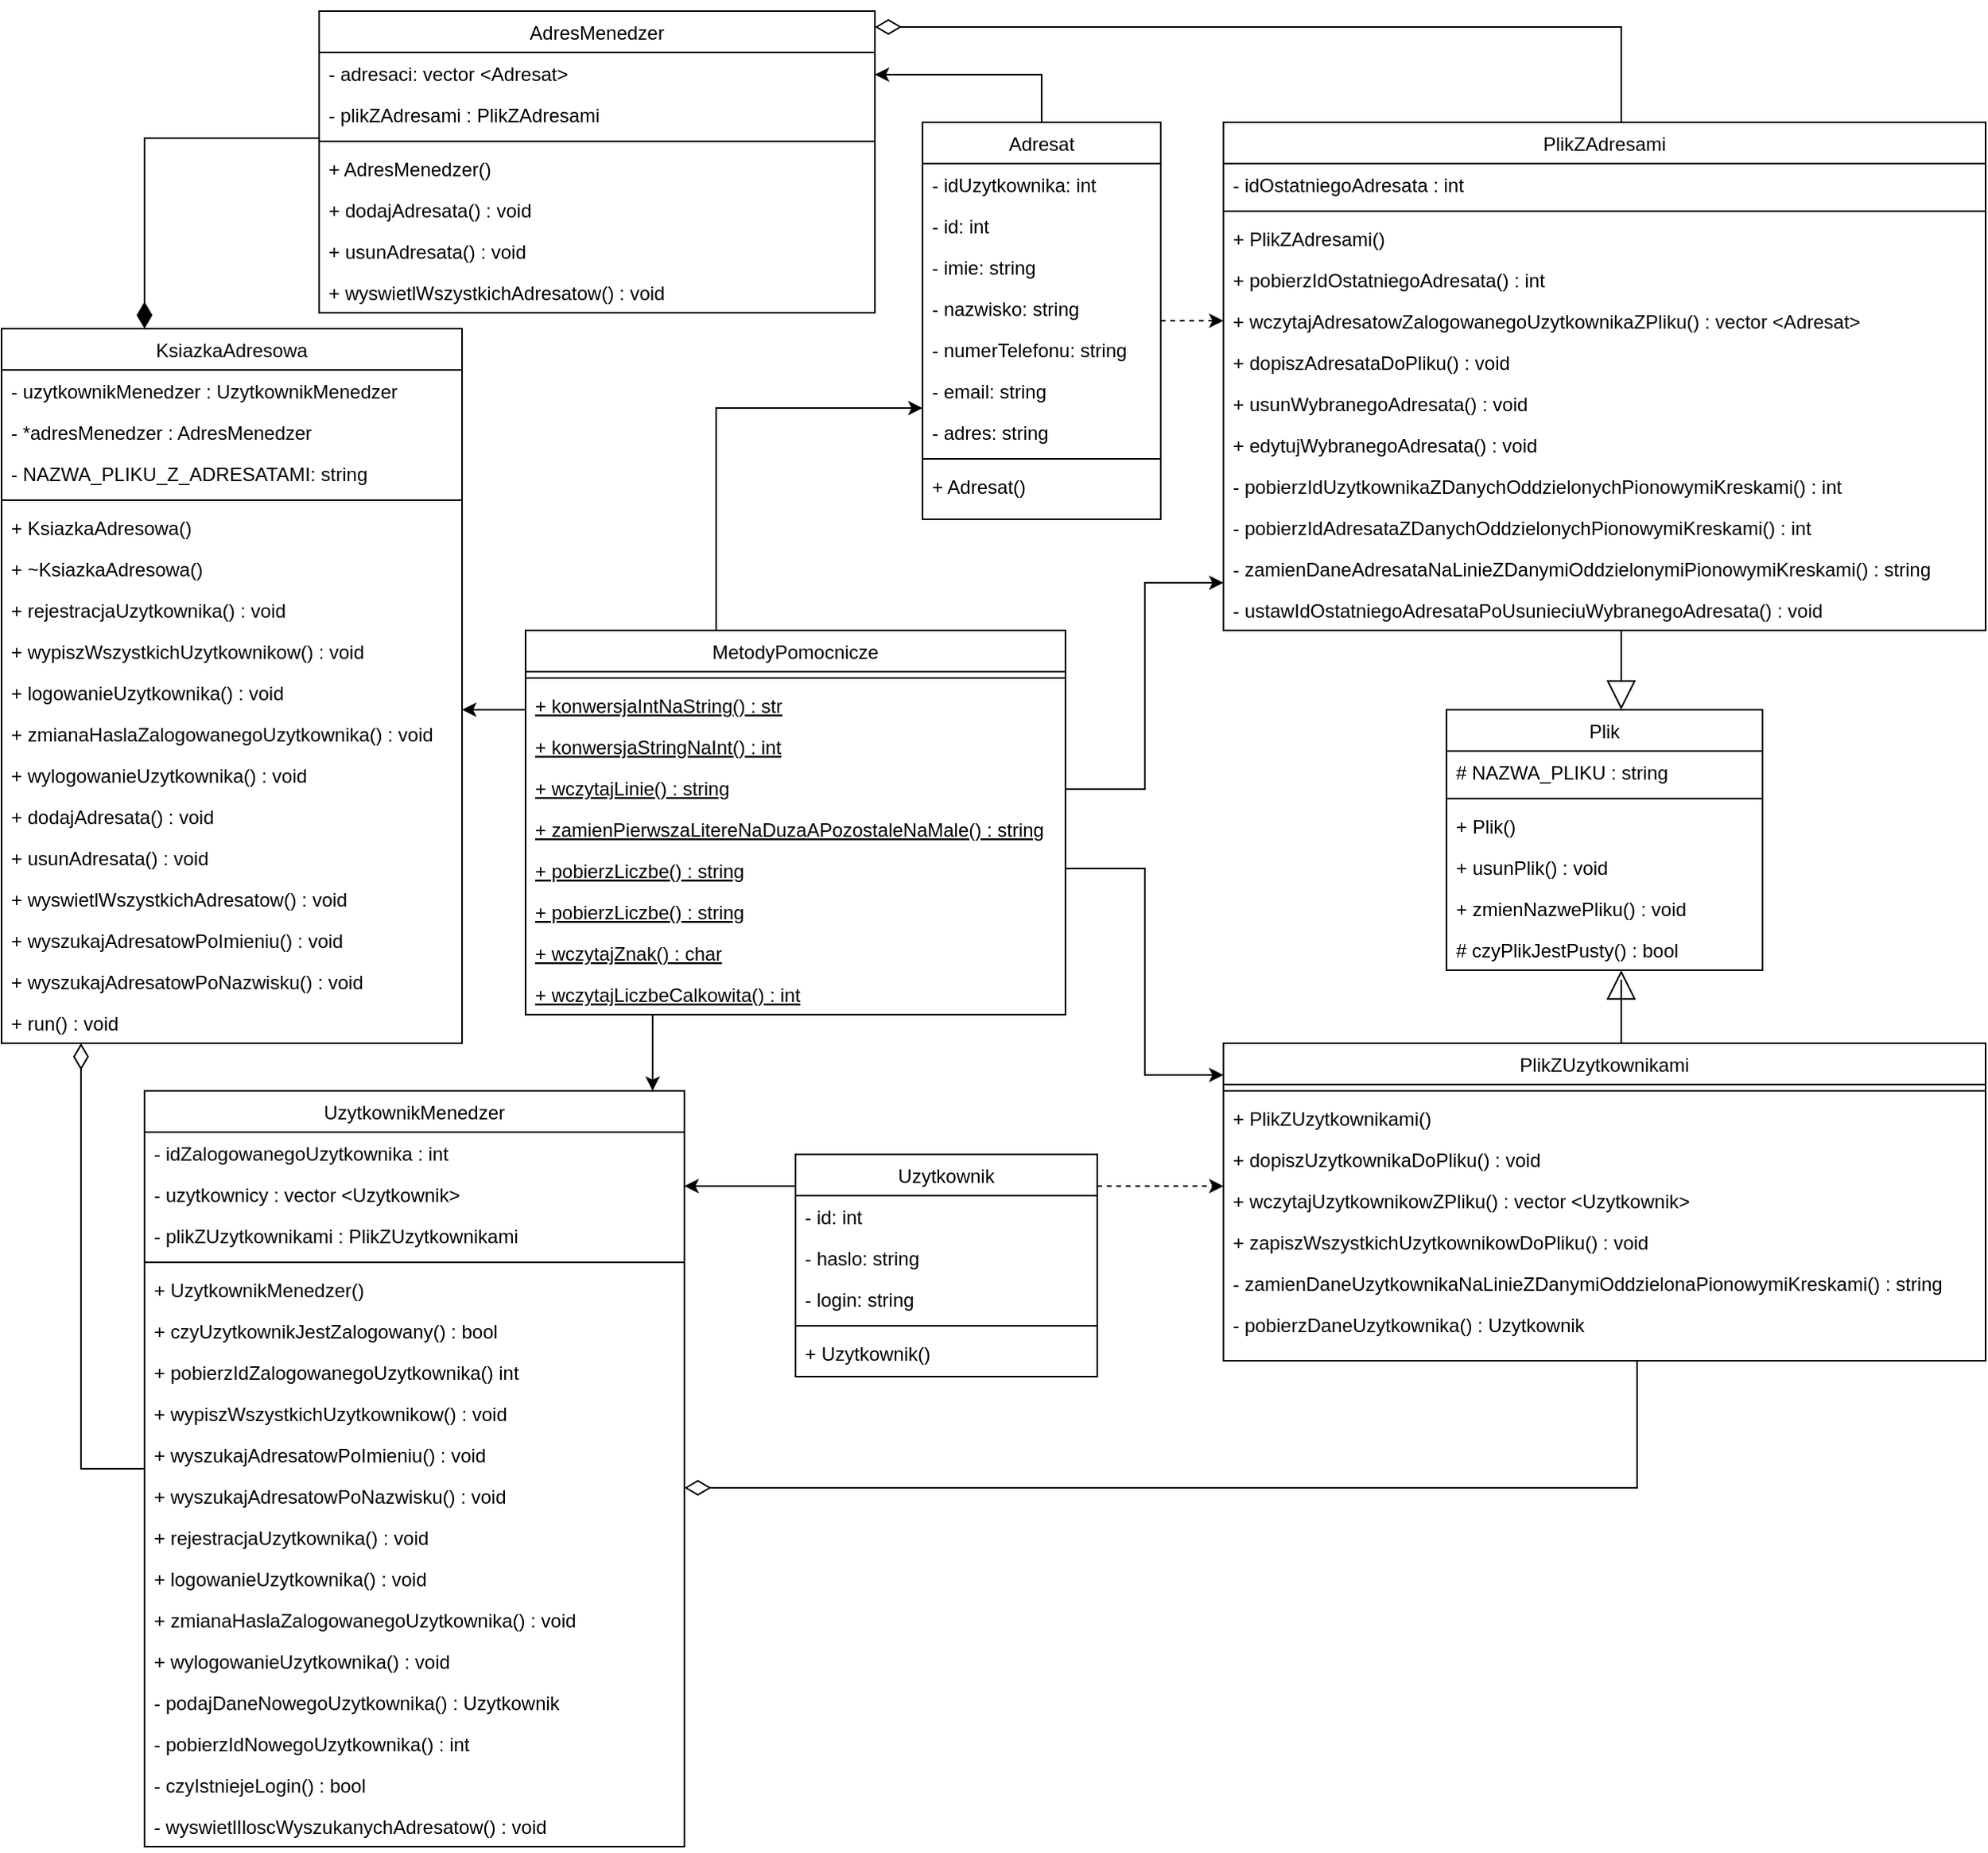 <mxfile version="14.5.1" type="device"><diagram id="C5RBs43oDa-KdzZeNtuy" name="Page-1"><mxGraphModel dx="1955" dy="967" grid="1" gridSize="10" guides="1" tooltips="1" connect="1" arrows="1" fold="1" page="1" pageScale="1" pageWidth="827" pageHeight="1169" math="0" shadow="0"><root><mxCell id="WIyWlLk6GJQsqaUBKTNV-0"/><mxCell id="WIyWlLk6GJQsqaUBKTNV-1" parent="WIyWlLk6GJQsqaUBKTNV-0"/><mxCell id="Km6GN2E5LRRyEJvWhzkC-21" value="UzytkownikMenedzer" style="swimlane;fontStyle=0;align=center;verticalAlign=top;childLayout=stackLayout;horizontal=1;startSize=26;horizontalStack=0;resizeParent=1;resizeLast=0;collapsible=1;marginBottom=0;rounded=0;shadow=0;strokeWidth=1;" parent="WIyWlLk6GJQsqaUBKTNV-1" vertex="1"><mxGeometry x="100" y="690" width="340" height="476" as="geometry"><mxRectangle x="230" y="140" width="160" height="26" as="alternateBounds"/></mxGeometry></mxCell><mxCell id="zkfFHV4jXpPFQw0GAbJ--1" value="- idZalogowanegoUzytkownika : int" style="text;align=left;verticalAlign=top;spacingLeft=4;spacingRight=4;overflow=hidden;rotatable=0;points=[[0,0.5],[1,0.5]];portConstraint=eastwest;" parent="Km6GN2E5LRRyEJvWhzkC-21" vertex="1"><mxGeometry y="26" width="340" height="26" as="geometry"/></mxCell><mxCell id="1iRT-LBFTpvdfOVooM7u-1" value="- uzytkownicy : vector &lt;Uzytkownik&gt;" style="text;align=left;verticalAlign=top;spacingLeft=4;spacingRight=4;overflow=hidden;rotatable=0;points=[[0,0.5],[1,0.5]];portConstraint=eastwest;rounded=0;shadow=0;html=0;" parent="Km6GN2E5LRRyEJvWhzkC-21" vertex="1"><mxGeometry y="52" width="340" height="26" as="geometry"/></mxCell><mxCell id="zkfFHV4jXpPFQw0GAbJ--3" value="- plikZUzytkownikami : PlikZUzytkownikami" style="text;align=left;verticalAlign=top;spacingLeft=4;spacingRight=4;overflow=hidden;rotatable=0;points=[[0,0.5],[1,0.5]];portConstraint=eastwest;rounded=0;shadow=0;html=0;" parent="Km6GN2E5LRRyEJvWhzkC-21" vertex="1"><mxGeometry y="78" width="340" height="26" as="geometry"/></mxCell><mxCell id="Km6GN2E5LRRyEJvWhzkC-25" value="" style="line;html=1;strokeWidth=1;align=left;verticalAlign=middle;spacingTop=-1;spacingLeft=3;spacingRight=3;rotatable=0;labelPosition=right;points=[];portConstraint=eastwest;" parent="Km6GN2E5LRRyEJvWhzkC-21" vertex="1"><mxGeometry y="104" width="340" height="8" as="geometry"/></mxCell><mxCell id="Lunw7o1wAbz_3K__9c-h-93" value="+ UzytkownikMenedzer()" style="text;align=left;verticalAlign=top;spacingLeft=4;spacingRight=4;overflow=hidden;rotatable=0;points=[[0,0.5],[1,0.5]];portConstraint=eastwest;" parent="Km6GN2E5LRRyEJvWhzkC-21" vertex="1"><mxGeometry y="112" width="340" height="26" as="geometry"/></mxCell><mxCell id="zkfFHV4jXpPFQw0GAbJ--5" value="+ czyUzytkownikJestZalogowany() : bool" style="text;align=left;verticalAlign=top;spacingLeft=4;spacingRight=4;overflow=hidden;rotatable=0;points=[[0,0.5],[1,0.5]];portConstraint=eastwest;" parent="Km6GN2E5LRRyEJvWhzkC-21" vertex="1"><mxGeometry y="138" width="340" height="26" as="geometry"/></mxCell><mxCell id="1iRT-LBFTpvdfOVooM7u-2" value="+ pobierzIdZalogowanegoUzytkownika() int" style="text;align=left;verticalAlign=top;spacingLeft=4;spacingRight=4;overflow=hidden;rotatable=0;points=[[0,0.5],[1,0.5]];portConstraint=eastwest;" parent="Km6GN2E5LRRyEJvWhzkC-21" vertex="1"><mxGeometry y="164" width="340" height="26" as="geometry"/></mxCell><mxCell id="Km6GN2E5LRRyEJvWhzkC-59" value="+ wypiszWszystkichUzytkownikow() : void" style="text;align=left;verticalAlign=top;spacingLeft=4;spacingRight=4;overflow=hidden;rotatable=0;points=[[0,0.5],[1,0.5]];portConstraint=eastwest;" parent="Km6GN2E5LRRyEJvWhzkC-21" vertex="1"><mxGeometry y="190" width="340" height="26" as="geometry"/></mxCell><mxCell id="kF9rCn7VRO3n5LcqnvVD-11" value="+ wyszukajAdresatowPoImieniu() : void" style="text;align=left;verticalAlign=top;spacingLeft=4;spacingRight=4;overflow=hidden;rotatable=0;points=[[0,0.5],[1,0.5]];portConstraint=eastwest;" parent="Km6GN2E5LRRyEJvWhzkC-21" vertex="1"><mxGeometry y="216" width="340" height="26" as="geometry"/></mxCell><mxCell id="kF9rCn7VRO3n5LcqnvVD-12" value="+ wyszukajAdresatowPoNazwisku() : void" style="text;align=left;verticalAlign=top;spacingLeft=4;spacingRight=4;overflow=hidden;rotatable=0;points=[[0,0.5],[1,0.5]];portConstraint=eastwest;" parent="Km6GN2E5LRRyEJvWhzkC-21" vertex="1"><mxGeometry y="242" width="340" height="26" as="geometry"/></mxCell><mxCell id="Lunw7o1wAbz_3K__9c-h-12" value="+ rejestracjaUzytkownika() : void" style="text;align=left;verticalAlign=top;spacingLeft=4;spacingRight=4;overflow=hidden;rotatable=0;points=[[0,0.5],[1,0.5]];portConstraint=eastwest;" parent="Km6GN2E5LRRyEJvWhzkC-21" vertex="1"><mxGeometry y="268" width="340" height="26" as="geometry"/></mxCell><mxCell id="Lunw7o1wAbz_3K__9c-h-13" value="+ logowanieUzytkownika() : void" style="text;align=left;verticalAlign=top;spacingLeft=4;spacingRight=4;overflow=hidden;rotatable=0;points=[[0,0.5],[1,0.5]];portConstraint=eastwest;" parent="Km6GN2E5LRRyEJvWhzkC-21" vertex="1"><mxGeometry y="294" width="340" height="26" as="geometry"/></mxCell><mxCell id="Lunw7o1wAbz_3K__9c-h-14" value="+ zmianaHaslaZalogowanegoUzytkownika() : void" style="text;align=left;verticalAlign=top;spacingLeft=4;spacingRight=4;overflow=hidden;rotatable=0;points=[[0,0.5],[1,0.5]];portConstraint=eastwest;" parent="Km6GN2E5LRRyEJvWhzkC-21" vertex="1"><mxGeometry y="320" width="340" height="26" as="geometry"/></mxCell><mxCell id="kF9rCn7VRO3n5LcqnvVD-8" value="+ wylogowanieUzytkownika() : void" style="text;align=left;verticalAlign=top;spacingLeft=4;spacingRight=4;overflow=hidden;rotatable=0;points=[[0,0.5],[1,0.5]];portConstraint=eastwest;" parent="Km6GN2E5LRRyEJvWhzkC-21" vertex="1"><mxGeometry y="346" width="340" height="26" as="geometry"/></mxCell><mxCell id="Km6GN2E5LRRyEJvWhzkC-12" value="- podajDaneNowegoUzytkownika() : Uzytkownik" style="text;align=left;verticalAlign=top;spacingLeft=4;spacingRight=4;overflow=hidden;rotatable=0;points=[[0,0.5],[1,0.5]];portConstraint=eastwest;" parent="Km6GN2E5LRRyEJvWhzkC-21" vertex="1"><mxGeometry y="372" width="340" height="26" as="geometry"/></mxCell><mxCell id="Km6GN2E5LRRyEJvWhzkC-13" value="- pobierzIdNowegoUzytkownika() : int" style="text;align=left;verticalAlign=top;spacingLeft=4;spacingRight=4;overflow=hidden;rotatable=0;points=[[0,0.5],[1,0.5]];portConstraint=eastwest;" parent="Km6GN2E5LRRyEJvWhzkC-21" vertex="1"><mxGeometry y="398" width="340" height="26" as="geometry"/></mxCell><mxCell id="kF9rCn7VRO3n5LcqnvVD-13" value="- czyIstniejeLogin() : bool" style="text;align=left;verticalAlign=top;spacingLeft=4;spacingRight=4;overflow=hidden;rotatable=0;points=[[0,0.5],[1,0.5]];portConstraint=eastwest;" parent="Km6GN2E5LRRyEJvWhzkC-21" vertex="1"><mxGeometry y="424" width="340" height="26" as="geometry"/></mxCell><mxCell id="Km6GN2E5LRRyEJvWhzkC-15" value="- wyswietlIloscWyszukanychAdresatow() : void" style="text;align=left;verticalAlign=top;spacingLeft=4;spacingRight=4;overflow=hidden;rotatable=0;points=[[0,0.5],[1,0.5]];portConstraint=eastwest;" parent="Km6GN2E5LRRyEJvWhzkC-21" vertex="1"><mxGeometry y="450" width="340" height="26" as="geometry"/></mxCell><mxCell id="Km6GN2E5LRRyEJvWhzkC-27" value="Plik" style="swimlane;fontStyle=0;align=center;verticalAlign=top;childLayout=stackLayout;horizontal=1;startSize=26;horizontalStack=0;resizeParent=1;resizeLast=0;collapsible=1;marginBottom=0;rounded=0;shadow=0;strokeWidth=1;" parent="WIyWlLk6GJQsqaUBKTNV-1" vertex="1"><mxGeometry x="920" y="450" width="199" height="164" as="geometry"><mxRectangle x="230" y="140" width="160" height="26" as="alternateBounds"/></mxGeometry></mxCell><mxCell id="Km6GN2E5LRRyEJvWhzkC-56" value="# NAZWA_PLIKU : string" style="text;align=left;verticalAlign=top;spacingLeft=4;spacingRight=4;overflow=hidden;rotatable=0;points=[[0,0.5],[1,0.5]];portConstraint=eastwest;rounded=0;shadow=0;html=0;" parent="Km6GN2E5LRRyEJvWhzkC-27" vertex="1"><mxGeometry y="26" width="199" height="26" as="geometry"/></mxCell><mxCell id="Km6GN2E5LRRyEJvWhzkC-31" value="" style="line;html=1;strokeWidth=1;align=left;verticalAlign=middle;spacingTop=-1;spacingLeft=3;spacingRight=3;rotatable=0;labelPosition=right;points=[];portConstraint=eastwest;" parent="Km6GN2E5LRRyEJvWhzkC-27" vertex="1"><mxGeometry y="52" width="199" height="8" as="geometry"/></mxCell><mxCell id="kF9rCn7VRO3n5LcqnvVD-1" value="+ Plik()" style="text;align=left;verticalAlign=top;spacingLeft=4;spacingRight=4;overflow=hidden;rotatable=0;points=[[0,0.5],[1,0.5]];portConstraint=eastwest;" parent="Km6GN2E5LRRyEJvWhzkC-27" vertex="1"><mxGeometry y="60" width="199" height="26" as="geometry"/></mxCell><mxCell id="kF9rCn7VRO3n5LcqnvVD-2" value="+ usunPlik() : void" style="text;align=left;verticalAlign=top;spacingLeft=4;spacingRight=4;overflow=hidden;rotatable=0;points=[[0,0.5],[1,0.5]];portConstraint=eastwest;" parent="Km6GN2E5LRRyEJvWhzkC-27" vertex="1"><mxGeometry y="86" width="199" height="26" as="geometry"/></mxCell><mxCell id="Km6GN2E5LRRyEJvWhzkC-57" value="+ zmienNazwePliku() : void" style="text;align=left;verticalAlign=top;spacingLeft=4;spacingRight=4;overflow=hidden;rotatable=0;points=[[0,0.5],[1,0.5]];portConstraint=eastwest;" parent="Km6GN2E5LRRyEJvWhzkC-27" vertex="1"><mxGeometry y="112" width="199" height="26" as="geometry"/></mxCell><mxCell id="Km6GN2E5LRRyEJvWhzkC-41" value="# czyPlikJestPusty() : bool" style="text;align=left;verticalAlign=top;spacingLeft=4;spacingRight=4;overflow=hidden;rotatable=0;points=[[0,0.5],[1,0.5]];portConstraint=eastwest;" parent="Km6GN2E5LRRyEJvWhzkC-27" vertex="1"><mxGeometry y="138" width="199" height="26" as="geometry"/></mxCell><mxCell id="Ojc5y2lK_TbCus5i4uEz-4" style="edgeStyle=orthogonalEdgeStyle;rounded=0;orthogonalLoop=1;jettySize=auto;html=1;dashed=0&#10;;" parent="WIyWlLk6GJQsqaUBKTNV-1" source="Km6GN2E5LRRyEJvWhzkC-42" target="qHIXSiEzlKvsuPL75TdC-15" edge="1"><mxGeometry relative="1" as="geometry"><Array as="points"><mxPoint x="460" y="260"/></Array></mxGeometry></mxCell><mxCell id="Km6GN2E5LRRyEJvWhzkC-42" value="MetodyPomocnicze" style="swimlane;fontStyle=0;align=center;verticalAlign=top;childLayout=stackLayout;horizontal=1;startSize=26;horizontalStack=0;resizeParent=1;resizeLast=0;collapsible=1;marginBottom=0;rounded=0;shadow=0;strokeWidth=1;" parent="WIyWlLk6GJQsqaUBKTNV-1" vertex="1"><mxGeometry x="340" y="400" width="340" height="242" as="geometry"><mxRectangle x="230" y="140" width="160" height="26" as="alternateBounds"/></mxGeometry></mxCell><mxCell id="Km6GN2E5LRRyEJvWhzkC-45" value="" style="line;html=1;strokeWidth=1;align=left;verticalAlign=middle;spacingTop=-1;spacingLeft=3;spacingRight=3;rotatable=0;labelPosition=right;points=[];portConstraint=eastwest;" parent="Km6GN2E5LRRyEJvWhzkC-42" vertex="1"><mxGeometry y="26" width="340" height="8" as="geometry"/></mxCell><mxCell id="Lunw7o1wAbz_3K__9c-h-15" value="+ konwersjaIntNaString() : str" style="text;align=left;verticalAlign=top;spacingLeft=4;spacingRight=4;overflow=hidden;rotatable=0;points=[[0,0.5],[1,0.5]];portConstraint=eastwest;fontStyle=4" parent="Km6GN2E5LRRyEJvWhzkC-42" vertex="1"><mxGeometry y="34" width="340" height="26" as="geometry"/></mxCell><mxCell id="Lunw7o1wAbz_3K__9c-h-81" value="+ konwersjaStringNaInt() : int" style="text;align=left;verticalAlign=top;spacingLeft=4;spacingRight=4;overflow=hidden;rotatable=0;points=[[0,0.5],[1,0.5]];portConstraint=eastwest;fontStyle=4" parent="Km6GN2E5LRRyEJvWhzkC-42" vertex="1"><mxGeometry y="60" width="340" height="26" as="geometry"/></mxCell><mxCell id="Lunw7o1wAbz_3K__9c-h-76" value="+ wczytajLinie() : string" style="text;align=left;verticalAlign=top;spacingLeft=4;spacingRight=4;overflow=hidden;rotatable=0;points=[[0,0.5],[1,0.5]];portConstraint=eastwest;fontStyle=4" parent="Km6GN2E5LRRyEJvWhzkC-42" vertex="1"><mxGeometry y="86" width="340" height="26" as="geometry"/></mxCell><mxCell id="Km6GN2E5LRRyEJvWhzkC-48" value="+ zamienPierwszaLitereNaDuzaAPozostaleNaMale() : string" style="text;align=left;verticalAlign=top;spacingLeft=4;spacingRight=4;overflow=hidden;rotatable=0;points=[[0,0.5],[1,0.5]];portConstraint=eastwest;fontStyle=4" parent="Km6GN2E5LRRyEJvWhzkC-42" vertex="1"><mxGeometry y="112" width="340" height="26" as="geometry"/></mxCell><mxCell id="7r7EhOVlnwLeMN21kyNM-0" value="+ pobierzLiczbe() : string" style="text;align=left;verticalAlign=top;spacingLeft=4;spacingRight=4;overflow=hidden;rotatable=0;points=[[0,0.5],[1,0.5]];portConstraint=eastwest;fontStyle=4" parent="Km6GN2E5LRRyEJvWhzkC-42" vertex="1"><mxGeometry y="138" width="340" height="26" as="geometry"/></mxCell><mxCell id="Lunw7o1wAbz_3K__9c-h-77" value="+ pobierzLiczbe() : string" style="text;align=left;verticalAlign=top;spacingLeft=4;spacingRight=4;overflow=hidden;rotatable=0;points=[[0,0.5],[1,0.5]];portConstraint=eastwest;fontStyle=4" parent="Km6GN2E5LRRyEJvWhzkC-42" vertex="1"><mxGeometry y="164" width="340" height="26" as="geometry"/></mxCell><mxCell id="kF9rCn7VRO3n5LcqnvVD-0" value="+ wczytajZnak() : char" style="text;align=left;verticalAlign=top;spacingLeft=4;spacingRight=4;overflow=hidden;rotatable=0;points=[[0,0.5],[1,0.5]];portConstraint=eastwest;fontStyle=4" parent="Km6GN2E5LRRyEJvWhzkC-42" vertex="1"><mxGeometry y="190" width="340" height="26" as="geometry"/></mxCell><mxCell id="7r7EhOVlnwLeMN21kyNM-1" value="+ wczytajLiczbeCalkowita() : int" style="text;align=left;verticalAlign=top;spacingLeft=4;spacingRight=4;overflow=hidden;rotatable=0;points=[[0,0.5],[1,0.5]];portConstraint=eastwest;fontStyle=4" parent="Km6GN2E5LRRyEJvWhzkC-42" vertex="1"><mxGeometry y="216" width="340" height="26" as="geometry"/></mxCell><mxCell id="Lunw7o1wAbz_3K__9c-h-19" value="PlikZUzytkownikami" style="swimlane;fontStyle=0;align=center;verticalAlign=top;childLayout=stackLayout;horizontal=1;startSize=26;horizontalStack=0;resizeParent=1;resizeLast=0;collapsible=1;marginBottom=0;rounded=0;shadow=0;strokeWidth=1;" parent="WIyWlLk6GJQsqaUBKTNV-1" vertex="1"><mxGeometry x="779.5" y="660" width="480" height="200" as="geometry"><mxRectangle x="230" y="140" width="160" height="26" as="alternateBounds"/></mxGeometry></mxCell><mxCell id="Lunw7o1wAbz_3K__9c-h-21" value="" style="line;html=1;strokeWidth=1;align=left;verticalAlign=middle;spacingTop=-1;spacingLeft=3;spacingRight=3;rotatable=0;labelPosition=right;points=[];portConstraint=eastwest;" parent="Lunw7o1wAbz_3K__9c-h-19" vertex="1"><mxGeometry y="26" width="480" height="8" as="geometry"/></mxCell><mxCell id="Lunw7o1wAbz_3K__9c-h-22" value="+ PlikZUzytkownikami()" style="text;align=left;verticalAlign=top;spacingLeft=4;spacingRight=4;overflow=hidden;rotatable=0;points=[[0,0.5],[1,0.5]];portConstraint=eastwest;" parent="Lunw7o1wAbz_3K__9c-h-19" vertex="1"><mxGeometry y="34" width="480" height="26" as="geometry"/></mxCell><mxCell id="Lunw7o1wAbz_3K__9c-h-23" value="+ dopiszUzytkownikaDoPliku() : void" style="text;align=left;verticalAlign=top;spacingLeft=4;spacingRight=4;overflow=hidden;rotatable=0;points=[[0,0.5],[1,0.5]];portConstraint=eastwest;" parent="Lunw7o1wAbz_3K__9c-h-19" vertex="1"><mxGeometry y="60" width="480" height="26" as="geometry"/></mxCell><mxCell id="Lunw7o1wAbz_3K__9c-h-24" value="+ wczytajUzytkownikowZPliku() : vector &lt;Uzytkownik&gt;" style="text;align=left;verticalAlign=top;spacingLeft=4;spacingRight=4;overflow=hidden;rotatable=0;points=[[0,0.5],[1,0.5]];portConstraint=eastwest;" parent="Lunw7o1wAbz_3K__9c-h-19" vertex="1"><mxGeometry y="86" width="480" height="26" as="geometry"/></mxCell><mxCell id="Lunw7o1wAbz_3K__9c-h-25" value="+ zapiszWszystkichUzytkownikowDoPliku() : void" style="text;align=left;verticalAlign=top;spacingLeft=4;spacingRight=4;overflow=hidden;rotatable=0;points=[[0,0.5],[1,0.5]];portConstraint=eastwest;" parent="Lunw7o1wAbz_3K__9c-h-19" vertex="1"><mxGeometry y="112" width="480" height="26" as="geometry"/></mxCell><mxCell id="Lunw7o1wAbz_3K__9c-h-27" value="- zamienDaneUzytkownikaNaLinieZDanymiOddzielonaPionowymiKreskami() : string" style="text;align=left;verticalAlign=top;spacingLeft=4;spacingRight=4;overflow=hidden;rotatable=0;points=[[0,0.5],[1,0.5]];portConstraint=eastwest;" parent="Lunw7o1wAbz_3K__9c-h-19" vertex="1"><mxGeometry y="138" width="480" height="26" as="geometry"/></mxCell><mxCell id="Lunw7o1wAbz_3K__9c-h-28" value="- pobierzDaneUzytkownika() : Uzytkownik" style="text;align=left;verticalAlign=top;spacingLeft=4;spacingRight=4;overflow=hidden;rotatable=0;points=[[0,0.5],[1,0.5]];portConstraint=eastwest;" parent="Lunw7o1wAbz_3K__9c-h-19" vertex="1"><mxGeometry y="164" width="480" height="26" as="geometry"/></mxCell><mxCell id="Lunw7o1wAbz_3K__9c-h-30" value="" style="endArrow=block;endSize=16;endFill=0;html=1;rounded=0;edgeStyle=elbowEdgeStyle;" parent="WIyWlLk6GJQsqaUBKTNV-1" source="Lunw7o1wAbz_3K__9c-h-19" target="Km6GN2E5LRRyEJvWhzkC-27" edge="1"><mxGeometry width="160" relative="1" as="geometry"><mxPoint x="460" y="500" as="sourcePoint"/><mxPoint x="620" y="500" as="targetPoint"/><mxPoint as="offset"/><Array as="points"><mxPoint x="1030" y="620"/><mxPoint x="1470" y="550"/><mxPoint x="1300" y="640"/></Array></mxGeometry></mxCell><mxCell id="Lunw7o1wAbz_3K__9c-h-33" value="PlikZAdresami" style="swimlane;fontStyle=0;align=center;verticalAlign=top;childLayout=stackLayout;horizontal=1;startSize=26;horizontalStack=0;resizeParent=1;resizeLast=0;collapsible=1;marginBottom=0;rounded=0;shadow=0;strokeWidth=1;" parent="WIyWlLk6GJQsqaUBKTNV-1" vertex="1"><mxGeometry x="779.5" y="80" width="480" height="320" as="geometry"><mxRectangle x="230" y="140" width="160" height="26" as="alternateBounds"/></mxGeometry></mxCell><mxCell id="Lunw7o1wAbz_3K__9c-h-82" value="- idOstatniegoAdresata : int" style="text;align=left;verticalAlign=top;spacingLeft=4;spacingRight=4;overflow=hidden;rotatable=0;points=[[0,0.5],[1,0.5]];portConstraint=eastwest;" parent="Lunw7o1wAbz_3K__9c-h-33" vertex="1"><mxGeometry y="26" width="480" height="26" as="geometry"/></mxCell><mxCell id="Lunw7o1wAbz_3K__9c-h-34" value="" style="line;html=1;strokeWidth=1;align=left;verticalAlign=middle;spacingTop=-1;spacingLeft=3;spacingRight=3;rotatable=0;labelPosition=right;points=[];portConstraint=eastwest;" parent="Lunw7o1wAbz_3K__9c-h-33" vertex="1"><mxGeometry y="52" width="480" height="8" as="geometry"/></mxCell><mxCell id="Lunw7o1wAbz_3K__9c-h-86" value="+ PlikZAdresami()" style="text;align=left;verticalAlign=top;spacingLeft=4;spacingRight=4;overflow=hidden;rotatable=0;points=[[0,0.5],[1,0.5]];portConstraint=eastwest;" parent="Lunw7o1wAbz_3K__9c-h-33" vertex="1"><mxGeometry y="60" width="480" height="26" as="geometry"/></mxCell><mxCell id="Lunw7o1wAbz_3K__9c-h-78" value="+ pobierzIdOstatniegoAdresata() : int" style="text;align=left;verticalAlign=top;spacingLeft=4;spacingRight=4;overflow=hidden;rotatable=0;points=[[0,0.5],[1,0.5]];portConstraint=eastwest;" parent="Lunw7o1wAbz_3K__9c-h-33" vertex="1"><mxGeometry y="86" width="480" height="26" as="geometry"/></mxCell><mxCell id="Lunw7o1wAbz_3K__9c-h-87" value="+ wczytajAdresatowZalogowanegoUzytkownikaZPliku() : vector &lt;Adresat&gt;" style="text;align=left;verticalAlign=top;spacingLeft=4;spacingRight=4;overflow=hidden;rotatable=0;points=[[0,0.5],[1,0.5]];portConstraint=eastwest;" parent="Lunw7o1wAbz_3K__9c-h-33" vertex="1"><mxGeometry y="112" width="480" height="26" as="geometry"/></mxCell><mxCell id="kF9rCn7VRO3n5LcqnvVD-3" value="+ dopiszAdresataDoPliku() : void" style="text;align=left;verticalAlign=top;spacingLeft=4;spacingRight=4;overflow=hidden;rotatable=0;points=[[0,0.5],[1,0.5]];portConstraint=eastwest;" parent="Lunw7o1wAbz_3K__9c-h-33" vertex="1"><mxGeometry y="138" width="480" height="26" as="geometry"/></mxCell><mxCell id="kF9rCn7VRO3n5LcqnvVD-4" value="+ usunWybranegoAdresata() : void" style="text;align=left;verticalAlign=top;spacingLeft=4;spacingRight=4;overflow=hidden;rotatable=0;points=[[0,0.5],[1,0.5]];portConstraint=eastwest;" parent="Lunw7o1wAbz_3K__9c-h-33" vertex="1"><mxGeometry y="164" width="480" height="26" as="geometry"/></mxCell><mxCell id="Lunw7o1wAbz_3K__9c-h-84" value="+ edytujWybranegoAdresata() : void" style="text;align=left;verticalAlign=top;spacingLeft=4;spacingRight=4;overflow=hidden;rotatable=0;points=[[0,0.5],[1,0.5]];portConstraint=eastwest;" parent="Lunw7o1wAbz_3K__9c-h-33" vertex="1"><mxGeometry y="190" width="480" height="26" as="geometry"/></mxCell><mxCell id="Lunw7o1wAbz_3K__9c-h-80" value="- pobierzIdUzytkownikaZDanychOddzielonychPionowymiKreskami() : int" style="text;align=left;verticalAlign=top;spacingLeft=4;spacingRight=4;overflow=hidden;rotatable=0;points=[[0,0.5],[1,0.5]];portConstraint=eastwest;" parent="Lunw7o1wAbz_3K__9c-h-33" vertex="1"><mxGeometry y="216" width="480" height="26" as="geometry"/></mxCell><mxCell id="Lunw7o1wAbz_3K__9c-h-85" value="- pobierzIdAdresataZDanychOddzielonychPionowymiKreskami() : int" style="text;align=left;verticalAlign=top;spacingLeft=4;spacingRight=4;overflow=hidden;rotatable=0;points=[[0,0.5],[1,0.5]];portConstraint=eastwest;" parent="Lunw7o1wAbz_3K__9c-h-33" vertex="1"><mxGeometry y="242" width="480" height="26" as="geometry"/></mxCell><mxCell id="kF9rCn7VRO3n5LcqnvVD-7" value="- zamienDaneAdresataNaLinieZDanymiOddzielonymiPionowymiKreskami() : string" style="text;align=left;verticalAlign=top;spacingLeft=4;spacingRight=4;overflow=hidden;rotatable=0;points=[[0,0.5],[1,0.5]];portConstraint=eastwest;" parent="Lunw7o1wAbz_3K__9c-h-33" vertex="1"><mxGeometry y="268" width="480" height="26" as="geometry"/></mxCell><mxCell id="Lunw7o1wAbz_3K__9c-h-72" value="- ustawIdOstatniegoAdresataPoUsunieciuWybranegoAdresata() : void" style="text;align=left;verticalAlign=top;spacingLeft=4;spacingRight=4;overflow=hidden;rotatable=0;points=[[0,0.5],[1,0.5]];portConstraint=eastwest;" parent="Lunw7o1wAbz_3K__9c-h-33" vertex="1"><mxGeometry y="294" width="480" height="26" as="geometry"/></mxCell><mxCell id="Lunw7o1wAbz_3K__9c-h-41" value="" style="endArrow=block;endSize=16;endFill=0;html=1;rounded=0;edgeStyle=elbowEdgeStyle;" parent="WIyWlLk6GJQsqaUBKTNV-1" source="Lunw7o1wAbz_3K__9c-h-33" target="Km6GN2E5LRRyEJvWhzkC-27" edge="1"><mxGeometry width="160" relative="1" as="geometry"><mxPoint x="960.587" y="481" as="sourcePoint"/><mxPoint x="960.587" y="400" as="targetPoint"/><mxPoint as="offset"/><Array as="points"><mxPoint x="1030" y="420"/><mxPoint x="1490" y="460"/></Array></mxGeometry></mxCell><mxCell id="Lunw7o1wAbz_3K__9c-h-56" value="AdresMenedzer" style="swimlane;fontStyle=0;align=center;verticalAlign=top;childLayout=stackLayout;horizontal=1;startSize=26;horizontalStack=0;resizeParent=1;resizeLast=0;collapsible=1;marginBottom=0;rounded=0;shadow=0;strokeWidth=1;" parent="WIyWlLk6GJQsqaUBKTNV-1" vertex="1"><mxGeometry x="210" y="10" width="350" height="190" as="geometry"><mxRectangle x="230" y="140" width="160" height="26" as="alternateBounds"/></mxGeometry></mxCell><mxCell id="Lunw7o1wAbz_3K__9c-h-73" value="- adresaci: vector &lt;Adresat&gt;" style="text;align=left;verticalAlign=top;spacingLeft=4;spacingRight=4;overflow=hidden;rotatable=0;points=[[0,0.5],[1,0.5]];portConstraint=eastwest;rounded=0;shadow=0;html=0;" parent="Lunw7o1wAbz_3K__9c-h-56" vertex="1"><mxGeometry y="26" width="350" height="26" as="geometry"/></mxCell><mxCell id="Lunw7o1wAbz_3K__9c-h-59" value="- plikZAdresami : PlikZAdresami" style="text;align=left;verticalAlign=top;spacingLeft=4;spacingRight=4;overflow=hidden;rotatable=0;points=[[0,0.5],[1,0.5]];portConstraint=eastwest;rounded=0;shadow=0;html=0;" parent="Lunw7o1wAbz_3K__9c-h-56" vertex="1"><mxGeometry y="52" width="350" height="26" as="geometry"/></mxCell><mxCell id="Lunw7o1wAbz_3K__9c-h-60" value="" style="line;html=1;strokeWidth=1;align=left;verticalAlign=middle;spacingTop=-1;spacingLeft=3;spacingRight=3;rotatable=0;labelPosition=right;points=[];portConstraint=eastwest;" parent="Lunw7o1wAbz_3K__9c-h-56" vertex="1"><mxGeometry y="78" width="350" height="8" as="geometry"/></mxCell><mxCell id="Lunw7o1wAbz_3K__9c-h-71" value="+ AdresMenedzer()" style="text;align=left;verticalAlign=top;spacingLeft=4;spacingRight=4;overflow=hidden;rotatable=0;points=[[0,0.5],[1,0.5]];portConstraint=eastwest;" parent="Lunw7o1wAbz_3K__9c-h-56" vertex="1"><mxGeometry y="86" width="350" height="26" as="geometry"/></mxCell><mxCell id="kF9rCn7VRO3n5LcqnvVD-5" value="+ dodajAdresata() : void" style="text;align=left;verticalAlign=top;spacingLeft=4;spacingRight=4;overflow=hidden;rotatable=0;points=[[0,0.5],[1,0.5]];portConstraint=eastwest;" parent="Lunw7o1wAbz_3K__9c-h-56" vertex="1"><mxGeometry y="112" width="350" height="26" as="geometry"/></mxCell><mxCell id="Lunw7o1wAbz_3K__9c-h-92" value="+ usunAdresata() : void" style="text;align=left;verticalAlign=top;spacingLeft=4;spacingRight=4;overflow=hidden;rotatable=0;points=[[0,0.5],[1,0.5]];portConstraint=eastwest;" parent="Lunw7o1wAbz_3K__9c-h-56" vertex="1"><mxGeometry y="138" width="350" height="26" as="geometry"/></mxCell><mxCell id="Lunw7o1wAbz_3K__9c-h-61" value="+ wyswietlWszystkichAdresatow() : void" style="text;align=left;verticalAlign=top;spacingLeft=4;spacingRight=4;overflow=hidden;rotatable=0;points=[[0,0.5],[1,0.5]];portConstraint=eastwest;" parent="Lunw7o1wAbz_3K__9c-h-56" vertex="1"><mxGeometry y="164" width="350" height="26" as="geometry"/></mxCell><mxCell id="qHIXSiEzlKvsuPL75TdC-0" value="KsiazkaAdresowa" style="swimlane;fontStyle=0;align=center;verticalAlign=top;childLayout=stackLayout;horizontal=1;startSize=26;horizontalStack=0;resizeParent=1;resizeLast=0;collapsible=1;marginBottom=0;rounded=0;shadow=0;strokeWidth=1;" parent="WIyWlLk6GJQsqaUBKTNV-1" vertex="1"><mxGeometry x="10" y="210" width="290" height="450" as="geometry"><mxRectangle x="230" y="140" width="160" height="26" as="alternateBounds"/></mxGeometry></mxCell><mxCell id="qHIXSiEzlKvsuPL75TdC-1" value="- uzytkownikMenedzer : UzytkownikMenedzer" style="text;align=left;verticalAlign=top;spacingLeft=4;spacingRight=4;overflow=hidden;rotatable=0;points=[[0,0.5],[1,0.5]];portConstraint=eastwest;rounded=0;shadow=0;html=0;" parent="qHIXSiEzlKvsuPL75TdC-0" vertex="1"><mxGeometry y="26" width="290" height="26" as="geometry"/></mxCell><mxCell id="qHIXSiEzlKvsuPL75TdC-2" value="- *adresMenedzer : AdresMenedzer " style="text;align=left;verticalAlign=top;spacingLeft=4;spacingRight=4;overflow=hidden;rotatable=0;points=[[0,0.5],[1,0.5]];portConstraint=eastwest;rounded=0;shadow=0;html=0;" parent="qHIXSiEzlKvsuPL75TdC-0" vertex="1"><mxGeometry y="52" width="290" height="26" as="geometry"/></mxCell><mxCell id="qHIXSiEzlKvsuPL75TdC-3" value="- NAZWA_PLIKU_Z_ADRESATAMI: string" style="text;align=left;verticalAlign=top;spacingLeft=4;spacingRight=4;overflow=hidden;rotatable=0;points=[[0,0.5],[1,0.5]];portConstraint=eastwest;rounded=0;shadow=0;html=0;" parent="qHIXSiEzlKvsuPL75TdC-0" vertex="1"><mxGeometry y="78" width="290" height="26" as="geometry"/></mxCell><mxCell id="qHIXSiEzlKvsuPL75TdC-4" value="" style="line;html=1;strokeWidth=1;align=left;verticalAlign=middle;spacingTop=-1;spacingLeft=3;spacingRight=3;rotatable=0;labelPosition=right;points=[];portConstraint=eastwest;" parent="qHIXSiEzlKvsuPL75TdC-0" vertex="1"><mxGeometry y="104" width="290" height="8" as="geometry"/></mxCell><mxCell id="qHIXSiEzlKvsuPL75TdC-5" value="+ KsiazkaAdresowa()" style="text;align=left;verticalAlign=top;spacingLeft=4;spacingRight=4;overflow=hidden;rotatable=0;points=[[0,0.5],[1,0.5]];portConstraint=eastwest;" parent="qHIXSiEzlKvsuPL75TdC-0" vertex="1"><mxGeometry y="112" width="290" height="26" as="geometry"/></mxCell><mxCell id="qHIXSiEzlKvsuPL75TdC-6" value="+ ~KsiazkaAdresowa()" style="text;align=left;verticalAlign=top;spacingLeft=4;spacingRight=4;overflow=hidden;rotatable=0;points=[[0,0.5],[1,0.5]];portConstraint=eastwest;" parent="qHIXSiEzlKvsuPL75TdC-0" vertex="1"><mxGeometry y="138" width="290" height="26" as="geometry"/></mxCell><mxCell id="qHIXSiEzlKvsuPL75TdC-7" value="+ rejestracjaUzytkownika() : void" style="text;align=left;verticalAlign=top;spacingLeft=4;spacingRight=4;overflow=hidden;rotatable=0;points=[[0,0.5],[1,0.5]];portConstraint=eastwest;" parent="qHIXSiEzlKvsuPL75TdC-0" vertex="1"><mxGeometry y="164" width="290" height="26" as="geometry"/></mxCell><mxCell id="qHIXSiEzlKvsuPL75TdC-8" value="+ wypiszWszystkichUzytkownikow() : void" style="text;align=left;verticalAlign=top;spacingLeft=4;spacingRight=4;overflow=hidden;rotatable=0;points=[[0,0.5],[1,0.5]];portConstraint=eastwest;" parent="qHIXSiEzlKvsuPL75TdC-0" vertex="1"><mxGeometry y="190" width="290" height="26" as="geometry"/></mxCell><mxCell id="qHIXSiEzlKvsuPL75TdC-9" value="+ logowanieUzytkownika() : void" style="text;align=left;verticalAlign=top;spacingLeft=4;spacingRight=4;overflow=hidden;rotatable=0;points=[[0,0.5],[1,0.5]];portConstraint=eastwest;" parent="qHIXSiEzlKvsuPL75TdC-0" vertex="1"><mxGeometry y="216" width="290" height="26" as="geometry"/></mxCell><mxCell id="qHIXSiEzlKvsuPL75TdC-10" value="+ zmianaHaslaZalogowanegoUzytkownika() : void" style="text;align=left;verticalAlign=top;spacingLeft=4;spacingRight=4;overflow=hidden;rotatable=0;points=[[0,0.5],[1,0.5]];portConstraint=eastwest;" parent="qHIXSiEzlKvsuPL75TdC-0" vertex="1"><mxGeometry y="242" width="290" height="26" as="geometry"/></mxCell><mxCell id="qHIXSiEzlKvsuPL75TdC-11" value="+ wylogowanieUzytkownika() : void" style="text;align=left;verticalAlign=top;spacingLeft=4;spacingRight=4;overflow=hidden;rotatable=0;points=[[0,0.5],[1,0.5]];portConstraint=eastwest;" parent="qHIXSiEzlKvsuPL75TdC-0" vertex="1"><mxGeometry y="268" width="290" height="26" as="geometry"/></mxCell><mxCell id="kF9rCn7VRO3n5LcqnvVD-6" value="+ dodajAdresata() : void" style="text;align=left;verticalAlign=top;spacingLeft=4;spacingRight=4;overflow=hidden;rotatable=0;points=[[0,0.5],[1,0.5]];portConstraint=eastwest;" parent="qHIXSiEzlKvsuPL75TdC-0" vertex="1"><mxGeometry y="294" width="290" height="26" as="geometry"/></mxCell><mxCell id="qHIXSiEzlKvsuPL75TdC-12" value="+ usunAdresata() : void" style="text;align=left;verticalAlign=top;spacingLeft=4;spacingRight=4;overflow=hidden;rotatable=0;points=[[0,0.5],[1,0.5]];portConstraint=eastwest;" parent="qHIXSiEzlKvsuPL75TdC-0" vertex="1"><mxGeometry y="320" width="290" height="26" as="geometry"/></mxCell><mxCell id="kF9rCn7VRO3n5LcqnvVD-9" value="+ wyswietlWszystkichAdresatow() : void" style="text;align=left;verticalAlign=top;spacingLeft=4;spacingRight=4;overflow=hidden;rotatable=0;points=[[0,0.5],[1,0.5]];portConstraint=eastwest;" parent="qHIXSiEzlKvsuPL75TdC-0" vertex="1"><mxGeometry y="346" width="290" height="26" as="geometry"/></mxCell><mxCell id="kF9rCn7VRO3n5LcqnvVD-10" value="+ wyszukajAdresatowPoImieniu() : void" style="text;align=left;verticalAlign=top;spacingLeft=4;spacingRight=4;overflow=hidden;rotatable=0;points=[[0,0.5],[1,0.5]];portConstraint=eastwest;" parent="qHIXSiEzlKvsuPL75TdC-0" vertex="1"><mxGeometry y="372" width="290" height="26" as="geometry"/></mxCell><mxCell id="qHIXSiEzlKvsuPL75TdC-13" value="+ wyszukajAdresatowPoNazwisku() : void" style="text;align=left;verticalAlign=top;spacingLeft=4;spacingRight=4;overflow=hidden;rotatable=0;points=[[0,0.5],[1,0.5]];portConstraint=eastwest;" parent="qHIXSiEzlKvsuPL75TdC-0" vertex="1"><mxGeometry y="398" width="290" height="26" as="geometry"/></mxCell><mxCell id="qHIXSiEzlKvsuPL75TdC-14" value="+ run() : void" style="text;align=left;verticalAlign=top;spacingLeft=4;spacingRight=4;overflow=hidden;rotatable=0;points=[[0,0.5],[1,0.5]];portConstraint=eastwest;" parent="qHIXSiEzlKvsuPL75TdC-0" vertex="1"><mxGeometry y="424" width="290" height="26" as="geometry"/></mxCell><mxCell id="wH4ZzvN4dLLgZXVbvDfB-1" style="edgeStyle=orthogonalEdgeStyle;rounded=0;orthogonalLoop=1;jettySize=auto;html=1;" edge="1" parent="WIyWlLk6GJQsqaUBKTNV-1" source="qHIXSiEzlKvsuPL75TdC-15" target="Lunw7o1wAbz_3K__9c-h-56"><mxGeometry relative="1" as="geometry"><mxPoint x="550" y="60" as="sourcePoint"/><Array as="points"><mxPoint x="520" y="50"/><mxPoint x="520" y="50"/></Array></mxGeometry></mxCell><mxCell id="wH4ZzvN4dLLgZXVbvDfB-3" style="edgeStyle=orthogonalEdgeStyle;rounded=0;orthogonalLoop=1;jettySize=auto;html=1;dashed=1;" edge="1" parent="WIyWlLk6GJQsqaUBKTNV-1" source="qHIXSiEzlKvsuPL75TdC-15" target="Lunw7o1wAbz_3K__9c-h-33"><mxGeometry relative="1" as="geometry"><Array as="points"><mxPoint x="790" y="205"/><mxPoint x="790" y="205"/></Array></mxGeometry></mxCell><mxCell id="qHIXSiEzlKvsuPL75TdC-15" value="Adresat" style="swimlane;fontStyle=0;align=center;verticalAlign=top;childLayout=stackLayout;horizontal=1;startSize=26;horizontalStack=0;resizeParent=1;resizeLast=0;collapsible=1;marginBottom=0;rounded=0;shadow=0;strokeWidth=1;" parent="WIyWlLk6GJQsqaUBKTNV-1" vertex="1"><mxGeometry x="590" y="80" width="150" height="250" as="geometry"><mxRectangle x="230" y="140" width="160" height="26" as="alternateBounds"/></mxGeometry></mxCell><mxCell id="Lunw7o1wAbz_3K__9c-h-49" value="- idUzytkownika: int" style="text;align=left;verticalAlign=top;spacingLeft=4;spacingRight=4;overflow=hidden;rotatable=0;points=[[0,0.5],[1,0.5]];portConstraint=eastwest;rounded=0;shadow=0;html=0;" parent="qHIXSiEzlKvsuPL75TdC-15" vertex="1"><mxGeometry y="26" width="150" height="26" as="geometry"/></mxCell><mxCell id="Lunw7o1wAbz_3K__9c-h-48" value="- id: int" style="text;align=left;verticalAlign=top;spacingLeft=4;spacingRight=4;overflow=hidden;rotatable=0;points=[[0,0.5],[1,0.5]];portConstraint=eastwest;" parent="qHIXSiEzlKvsuPL75TdC-15" vertex="1"><mxGeometry y="52" width="150" height="26" as="geometry"/></mxCell><mxCell id="Lunw7o1wAbz_3K__9c-h-53" value="- imie: string" style="text;align=left;verticalAlign=top;spacingLeft=4;spacingRight=4;overflow=hidden;rotatable=0;points=[[0,0.5],[1,0.5]];portConstraint=eastwest;rounded=0;shadow=0;html=0;" parent="qHIXSiEzlKvsuPL75TdC-15" vertex="1"><mxGeometry y="78" width="150" height="26" as="geometry"/></mxCell><mxCell id="Lunw7o1wAbz_3K__9c-h-52" value="- nazwisko: string" style="text;align=left;verticalAlign=top;spacingLeft=4;spacingRight=4;overflow=hidden;rotatable=0;points=[[0,0.5],[1,0.5]];portConstraint=eastwest;rounded=0;shadow=0;html=0;" parent="qHIXSiEzlKvsuPL75TdC-15" vertex="1"><mxGeometry y="104" width="150" height="26" as="geometry"/></mxCell><mxCell id="Lunw7o1wAbz_3K__9c-h-54" value="- numerTelefonu: string" style="text;align=left;verticalAlign=top;spacingLeft=4;spacingRight=4;overflow=hidden;rotatable=0;points=[[0,0.5],[1,0.5]];portConstraint=eastwest;rounded=0;shadow=0;html=0;" parent="qHIXSiEzlKvsuPL75TdC-15" vertex="1"><mxGeometry y="130" width="150" height="26" as="geometry"/></mxCell><mxCell id="Lunw7o1wAbz_3K__9c-h-55" value="- email: string" style="text;align=left;verticalAlign=top;spacingLeft=4;spacingRight=4;overflow=hidden;rotatable=0;points=[[0,0.5],[1,0.5]];portConstraint=eastwest;rounded=0;shadow=0;html=0;" parent="qHIXSiEzlKvsuPL75TdC-15" vertex="1"><mxGeometry y="156" width="150" height="26" as="geometry"/></mxCell><mxCell id="Lunw7o1wAbz_3K__9c-h-50" value="- adres: string" style="text;align=left;verticalAlign=top;spacingLeft=4;spacingRight=4;overflow=hidden;rotatable=0;points=[[0,0.5],[1,0.5]];portConstraint=eastwest;rounded=0;shadow=0;html=0;" parent="qHIXSiEzlKvsuPL75TdC-15" vertex="1"><mxGeometry y="182" width="150" height="26" as="geometry"/></mxCell><mxCell id="qHIXSiEzlKvsuPL75TdC-18" value="" style="line;html=1;strokeWidth=1;align=left;verticalAlign=middle;spacingTop=-1;spacingLeft=3;spacingRight=3;rotatable=0;labelPosition=right;points=[];portConstraint=eastwest;" parent="qHIXSiEzlKvsuPL75TdC-15" vertex="1"><mxGeometry y="208" width="150" height="8" as="geometry"/></mxCell><mxCell id="qHIXSiEzlKvsuPL75TdC-19" value="+ Adresat()" style="text;align=left;verticalAlign=top;spacingLeft=4;spacingRight=4;overflow=hidden;rotatable=0;points=[[0,0.5],[1,0.5]];portConstraint=eastwest;" parent="qHIXSiEzlKvsuPL75TdC-15" vertex="1"><mxGeometry y="216" width="150" height="26" as="geometry"/></mxCell><mxCell id="Ojc5y2lK_TbCus5i4uEz-2" style="edgeStyle=orthogonalEdgeStyle;rounded=0;orthogonalLoop=1;jettySize=auto;html=1;" parent="WIyWlLk6GJQsqaUBKTNV-1" source="qHIXSiEzlKvsuPL75TdC-22" target="Km6GN2E5LRRyEJvWhzkC-21" edge="1"><mxGeometry relative="1" as="geometry"><Array as="points"><mxPoint x="480" y="750"/><mxPoint x="480" y="750"/></Array></mxGeometry></mxCell><mxCell id="wH4ZzvN4dLLgZXVbvDfB-2" style="edgeStyle=orthogonalEdgeStyle;rounded=0;orthogonalLoop=1;jettySize=auto;html=1;dashed=1;" edge="1" parent="WIyWlLk6GJQsqaUBKTNV-1" source="qHIXSiEzlKvsuPL75TdC-22" target="Lunw7o1wAbz_3K__9c-h-19"><mxGeometry relative="1" as="geometry"><Array as="points"><mxPoint x="740" y="750"/><mxPoint x="740" y="750"/></Array></mxGeometry></mxCell><mxCell id="qHIXSiEzlKvsuPL75TdC-22" value="Uzytkownik" style="swimlane;fontStyle=0;align=center;verticalAlign=top;childLayout=stackLayout;horizontal=1;startSize=26;horizontalStack=0;resizeParent=1;resizeLast=0;collapsible=1;marginBottom=0;rounded=0;shadow=0;strokeWidth=1;" parent="WIyWlLk6GJQsqaUBKTNV-1" vertex="1"><mxGeometry x="510" y="730" width="190" height="140" as="geometry"><mxRectangle x="230" y="140" width="160" height="26" as="alternateBounds"/></mxGeometry></mxCell><mxCell id="Km6GN2E5LRRyEJvWhzkC-1" value="- id: int" style="text;align=left;verticalAlign=top;spacingLeft=4;spacingRight=4;overflow=hidden;rotatable=0;points=[[0,0.5],[1,0.5]];portConstraint=eastwest;" parent="qHIXSiEzlKvsuPL75TdC-22" vertex="1"><mxGeometry y="26" width="190" height="26" as="geometry"/></mxCell><mxCell id="Km6GN2E5LRRyEJvWhzkC-3" value="- haslo: string" style="text;align=left;verticalAlign=top;spacingLeft=4;spacingRight=4;overflow=hidden;rotatable=0;points=[[0,0.5],[1,0.5]];portConstraint=eastwest;rounded=0;shadow=0;html=0;" parent="qHIXSiEzlKvsuPL75TdC-22" vertex="1"><mxGeometry y="52" width="190" height="26" as="geometry"/></mxCell><mxCell id="Km6GN2E5LRRyEJvWhzkC-2" value="- login: string" style="text;align=left;verticalAlign=top;spacingLeft=4;spacingRight=4;overflow=hidden;rotatable=0;points=[[0,0.5],[1,0.5]];portConstraint=eastwest;rounded=0;shadow=0;html=0;" parent="qHIXSiEzlKvsuPL75TdC-22" vertex="1"><mxGeometry y="78" width="190" height="26" as="geometry"/></mxCell><mxCell id="qHIXSiEzlKvsuPL75TdC-30" value="" style="line;html=1;strokeWidth=1;align=left;verticalAlign=middle;spacingTop=-1;spacingLeft=3;spacingRight=3;rotatable=0;labelPosition=right;points=[];portConstraint=eastwest;" parent="qHIXSiEzlKvsuPL75TdC-22" vertex="1"><mxGeometry y="104" width="190" height="8" as="geometry"/></mxCell><mxCell id="qHIXSiEzlKvsuPL75TdC-31" value="+ Uzytkownik()" style="text;align=left;verticalAlign=top;spacingLeft=4;spacingRight=4;overflow=hidden;rotatable=0;points=[[0,0.5],[1,0.5]];portConstraint=eastwest;" parent="qHIXSiEzlKvsuPL75TdC-22" vertex="1"><mxGeometry y="112" width="190" height="26" as="geometry"/></mxCell><mxCell id="LexsUaOGMiRH8DAUNQcV-2" value="" style="endArrow=0;html=1;endSize=12;startArrow=diamondThin;startSize=14;startFill=0;edgeStyle=orthogonalEdgeStyle;align=left;verticalAlign=bottom;rounded=0" parent="WIyWlLk6GJQsqaUBKTNV-1" source="Km6GN2E5LRRyEJvWhzkC-21" target="Lunw7o1wAbz_3K__9c-h-19" edge="1"><mxGeometry x="-0.682" y="-30" relative="1" as="geometry"><mxPoint x="620" y="820" as="sourcePoint"/><mxPoint x="780" y="820" as="targetPoint"/><Array as="points"><mxPoint x="1040" y="940"/></Array><mxPoint as="offset"/></mxGeometry></mxCell><mxCell id="LexsUaOGMiRH8DAUNQcV-4" value="" style="endArrow=0;html=1;endSize=12;startArrow=diamondThin;startSize=14;startFill=0;edgeStyle=orthogonalEdgeStyle;align=left;verticalAlign=bottom;rounded=0" parent="WIyWlLk6GJQsqaUBKTNV-1" source="Lunw7o1wAbz_3K__9c-h-56" target="Lunw7o1wAbz_3K__9c-h-33" edge="1"><mxGeometry x="-0.682" y="-30" relative="1" as="geometry"><mxPoint x="819.26" y="935" as="sourcePoint"/><mxPoint x="819.26" y="750" as="targetPoint"/><Array as="points"><mxPoint x="1030" y="20"/></Array><mxPoint as="offset"/></mxGeometry></mxCell><mxCell id="LexsUaOGMiRH8DAUNQcV-6" value="" style="endArrow=0;html=1;endSize=12;startArrow=diamondThin;startSize=14;startFill=1;edgeStyle=orthogonalEdgeStyle;align=left;verticalAlign=bottom;endFill=1;rounded=0" parent="WIyWlLk6GJQsqaUBKTNV-1" source="qHIXSiEzlKvsuPL75TdC-0" target="Lunw7o1wAbz_3K__9c-h-56" edge="1"><mxGeometry x="-0.682" y="-30" relative="1" as="geometry"><mxPoint x="320" y="320.0" as="sourcePoint"/><mxPoint x="420" y="375.0" as="targetPoint"/><Array as="points"><mxPoint x="100" y="90"/></Array><mxPoint as="offset"/></mxGeometry></mxCell><mxCell id="LexsUaOGMiRH8DAUNQcV-7" value="" style="endArrow=0;html=1;endSize=12;startArrow=diamondThin;startSize=14;startFill=0;edgeStyle=orthogonalEdgeStyle;align=left;verticalAlign=bottom;rounded=0" parent="WIyWlLk6GJQsqaUBKTNV-1" source="qHIXSiEzlKvsuPL75TdC-0" target="Km6GN2E5LRRyEJvWhzkC-21" edge="1"><mxGeometry x="-0.682" y="-30" relative="1" as="geometry"><mxPoint x="330" y="430.0" as="sourcePoint"/><mxPoint x="490" y="370.0" as="targetPoint"/><Array as="points"><mxPoint x="60" y="928"/></Array><mxPoint as="offset"/></mxGeometry></mxCell><mxCell id="Ojc5y2lK_TbCus5i4uEz-6" style="edgeStyle=orthogonalEdgeStyle;rounded=0;orthogonalLoop=1;jettySize=auto;html=1;dashed=0;" parent="WIyWlLk6GJQsqaUBKTNV-1" source="Km6GN2E5LRRyEJvWhzkC-42" target="Lunw7o1wAbz_3K__9c-h-19" edge="1"><mxGeometry relative="1" as="geometry"><mxPoint x="510" y="51" as="sourcePoint"/><mxPoint x="780" y="-50" as="targetPoint"/><Array as="points"><mxPoint x="730" y="550"/><mxPoint x="730" y="680"/></Array></mxGeometry></mxCell><mxCell id="Ojc5y2lK_TbCus5i4uEz-7" style="edgeStyle=orthogonalEdgeStyle;rounded=0;orthogonalLoop=1;jettySize=auto;html=1;dashed=0;" parent="WIyWlLk6GJQsqaUBKTNV-1" source="Km6GN2E5LRRyEJvWhzkC-42" target="Km6GN2E5LRRyEJvWhzkC-21" edge="1"><mxGeometry relative="1" as="geometry"><mxPoint x="120" y="90" as="sourcePoint"/><mxPoint x="925" y="950" as="targetPoint"/><Array as="points"><mxPoint x="420" y="670"/><mxPoint x="420" y="670"/></Array></mxGeometry></mxCell><mxCell id="Ojc5y2lK_TbCus5i4uEz-8" style="edgeStyle=orthogonalEdgeStyle;rounded=0;orthogonalLoop=1;jettySize=auto;html=1;dashed=0;" parent="WIyWlLk6GJQsqaUBKTNV-1" source="Km6GN2E5LRRyEJvWhzkC-42" target="Lunw7o1wAbz_3K__9c-h-33" edge="1"><mxGeometry relative="1" as="geometry"><mxPoint x="490" y="37.5" as="sourcePoint"/><mxPoint x="760" y="-63.5" as="targetPoint"/><Array as="points"><mxPoint x="730" y="500"/><mxPoint x="730" y="370"/></Array></mxGeometry></mxCell><mxCell id="Ojc5y2lK_TbCus5i4uEz-9" style="edgeStyle=orthogonalEdgeStyle;rounded=0;orthogonalLoop=1;jettySize=auto;html=1;dashed=0;" parent="WIyWlLk6GJQsqaUBKTNV-1" source="Km6GN2E5LRRyEJvWhzkC-42" target="qHIXSiEzlKvsuPL75TdC-0" edge="1"><mxGeometry relative="1" as="geometry"><mxPoint x="150" y="137" as="sourcePoint"/><mxPoint x="400" y="705" as="targetPoint"/><Array as="points"><mxPoint x="330" y="450"/><mxPoint x="330" y="450"/></Array></mxGeometry></mxCell></root></mxGraphModel></diagram></mxfile>